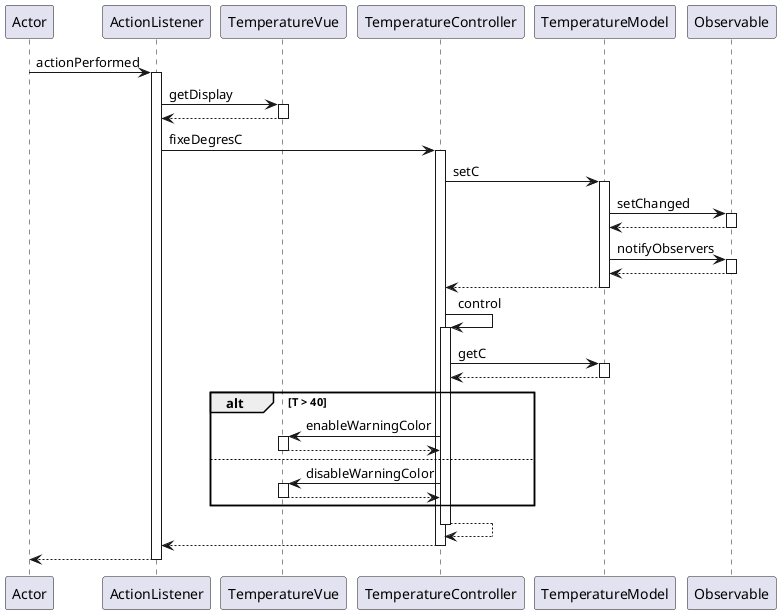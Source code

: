 @startuml
participant Actor
Actor -> ActionListener : actionPerformed
activate ActionListener
ActionListener -> TemperatureVue : getDisplay
activate TemperatureVue
TemperatureVue --> ActionListener
deactivate TemperatureVue
ActionListener -> TemperatureController : fixeDegresC
activate TemperatureController
TemperatureController -> TemperatureModel : setC
activate TemperatureModel
TemperatureModel -> Observable : setChanged
activate Observable
Observable --> TemperatureModel
deactivate Observable
TemperatureModel -> Observable : notifyObservers
activate Observable
Observable --> TemperatureModel
deactivate Observable
TemperatureModel --> TemperatureController
deactivate TemperatureModel
TemperatureController -> TemperatureController : control
activate TemperatureController
TemperatureController -> TemperatureModel : getC
activate TemperatureModel
TemperatureModel --> TemperatureController
deactivate TemperatureModel

alt T > 40
    TemperatureController -> TemperatureVue : enableWarningColor
    activate TemperatureVue
    TemperatureVue --> TemperatureController
    deactivate TemperatureVue
else
    TemperatureController -> TemperatureVue : disableWarningColor
    activate TemperatureVue
    TemperatureVue --> TemperatureController
    deactivate TemperatureVue
end

TemperatureController --> TemperatureController
deactivate TemperatureController
TemperatureController --> ActionListener
deactivate TemperatureController
return
@enduml